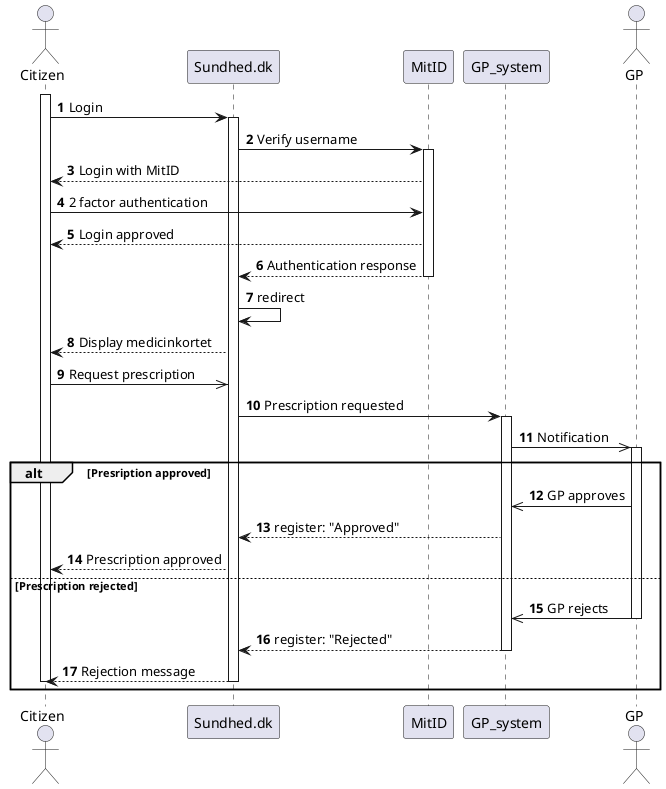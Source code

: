 @startuml
'https://plantuml.com/sequence-diagram

autonumber
actor   Citizen
activate Citizen
Citizen -> Sundhed.dk: Login
activate Sundhed.dk
Sundhed.dk -> MitID: Verify username
activate MitID
MitID --> Citizen: Login with MitID
Citizen -> MitID: 2 factor authentication
MitID --> Citizen: Login approved
MitID --> Sundhed.dk: Authentication response
deactivate MitID
Sundhed.dk -> Sundhed.dk: redirect
Sundhed.dk --> Citizen: Display medicinkortet
Citizen ->> Sundhed.dk: Request prescription
Sundhed.dk -> GP_system: Prescription requested
activate GP_system
actor   GP
GP_system ->> GP: Notification
activate GP
alt Presription approved
GP ->> GP_system: GP approves
GP_system --> Sundhed.dk: register: "Approved"
Sundhed.dk --> Citizen: Prescription approved
else Prescription rejected
GP ->> GP_system: GP rejects
deactivate GP
GP_system --> Sundhed.dk: register: "Rejected"
deactivate GP_system
Sundhed.dk --> Citizen: Rejection message
deactivate Citizen
deactivate Sundhed.dk
end

@enduml